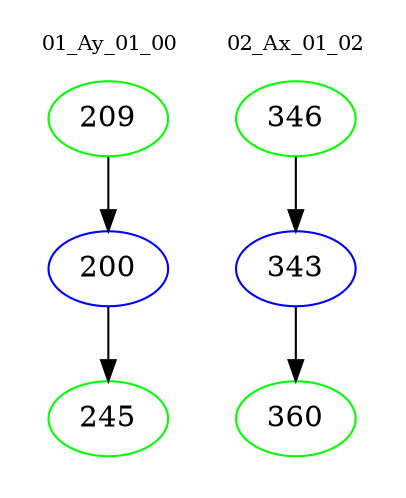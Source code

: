 digraph{
subgraph cluster_0 {
color = white
label = "01_Ay_01_00";
fontsize=10;
T0_209 [label="209", color="green"]
T0_209 -> T0_200 [color="black"]
T0_200 [label="200", color="blue"]
T0_200 -> T0_245 [color="black"]
T0_245 [label="245", color="green"]
}
subgraph cluster_1 {
color = white
label = "02_Ax_01_02";
fontsize=10;
T1_346 [label="346", color="green"]
T1_346 -> T1_343 [color="black"]
T1_343 [label="343", color="blue"]
T1_343 -> T1_360 [color="black"]
T1_360 [label="360", color="green"]
}
}

